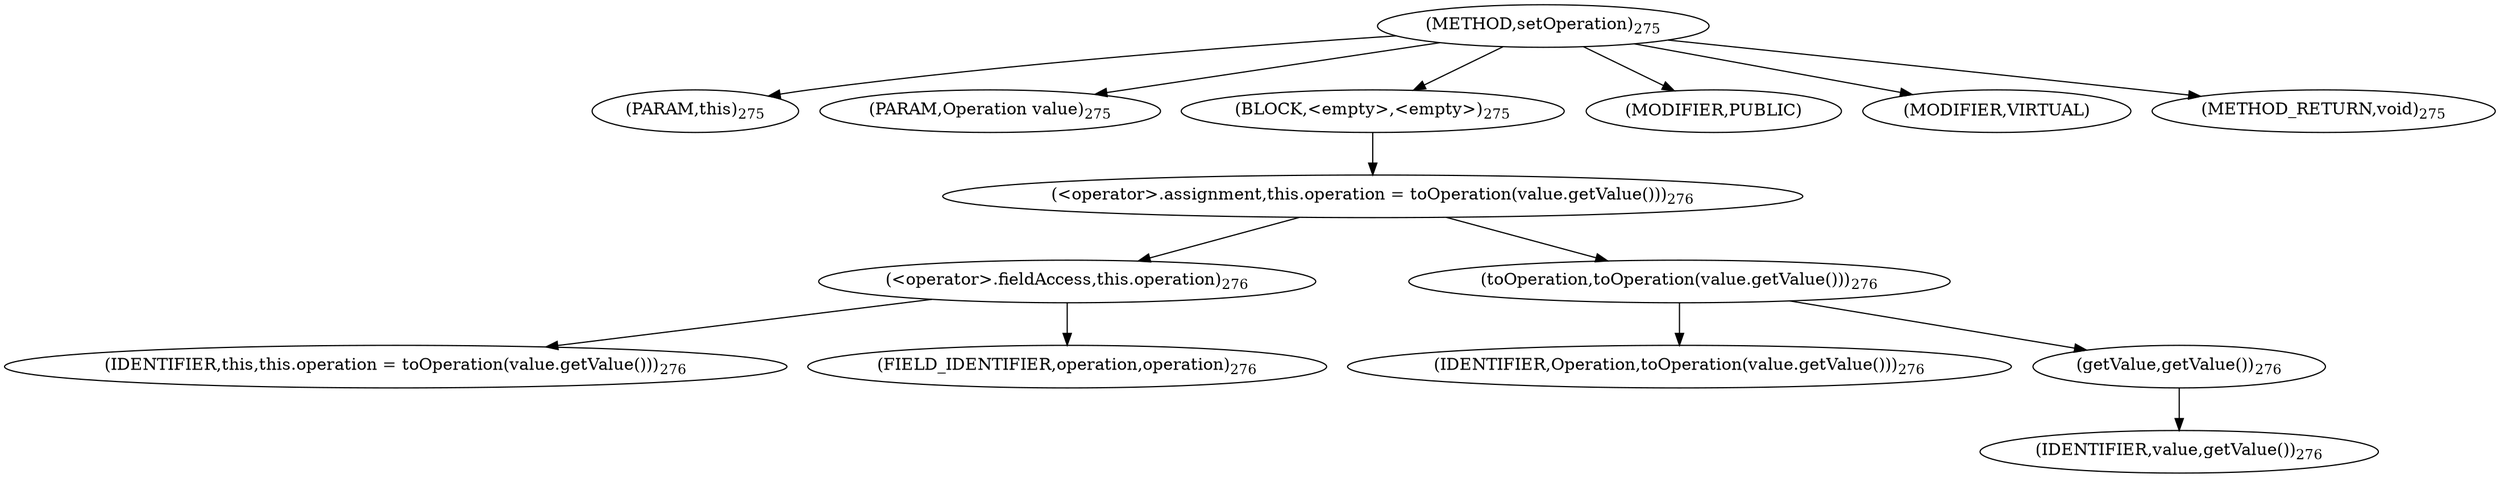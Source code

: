 digraph "setOperation" {  
"422" [label = <(METHOD,setOperation)<SUB>275</SUB>> ]
"31" [label = <(PARAM,this)<SUB>275</SUB>> ]
"423" [label = <(PARAM,Operation value)<SUB>275</SUB>> ]
"424" [label = <(BLOCK,&lt;empty&gt;,&lt;empty&gt;)<SUB>275</SUB>> ]
"425" [label = <(&lt;operator&gt;.assignment,this.operation = toOperation(value.getValue()))<SUB>276</SUB>> ]
"426" [label = <(&lt;operator&gt;.fieldAccess,this.operation)<SUB>276</SUB>> ]
"30" [label = <(IDENTIFIER,this,this.operation = toOperation(value.getValue()))<SUB>276</SUB>> ]
"427" [label = <(FIELD_IDENTIFIER,operation,operation)<SUB>276</SUB>> ]
"428" [label = <(toOperation,toOperation(value.getValue()))<SUB>276</SUB>> ]
"429" [label = <(IDENTIFIER,Operation,toOperation(value.getValue()))<SUB>276</SUB>> ]
"430" [label = <(getValue,getValue())<SUB>276</SUB>> ]
"431" [label = <(IDENTIFIER,value,getValue())<SUB>276</SUB>> ]
"432" [label = <(MODIFIER,PUBLIC)> ]
"433" [label = <(MODIFIER,VIRTUAL)> ]
"434" [label = <(METHOD_RETURN,void)<SUB>275</SUB>> ]
  "422" -> "31" 
  "422" -> "423" 
  "422" -> "424" 
  "422" -> "432" 
  "422" -> "433" 
  "422" -> "434" 
  "424" -> "425" 
  "425" -> "426" 
  "425" -> "428" 
  "426" -> "30" 
  "426" -> "427" 
  "428" -> "429" 
  "428" -> "430" 
  "430" -> "431" 
}
